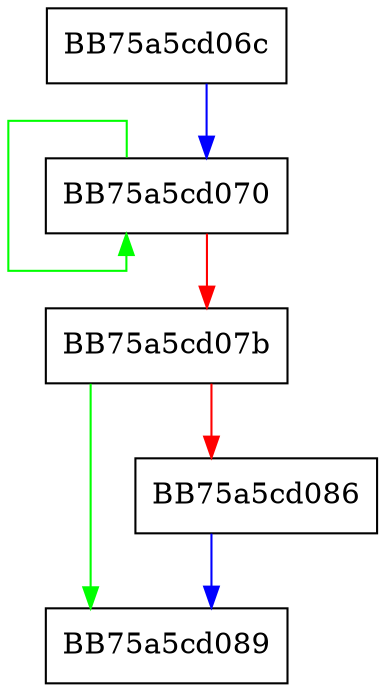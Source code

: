digraph compare {
  node [shape="box"];
  graph [splines=ortho];
  BB75a5cd06c -> BB75a5cd070 [color="blue"];
  BB75a5cd070 -> BB75a5cd070 [color="green"];
  BB75a5cd070 -> BB75a5cd07b [color="red"];
  BB75a5cd07b -> BB75a5cd089 [color="green"];
  BB75a5cd07b -> BB75a5cd086 [color="red"];
  BB75a5cd086 -> BB75a5cd089 [color="blue"];
}